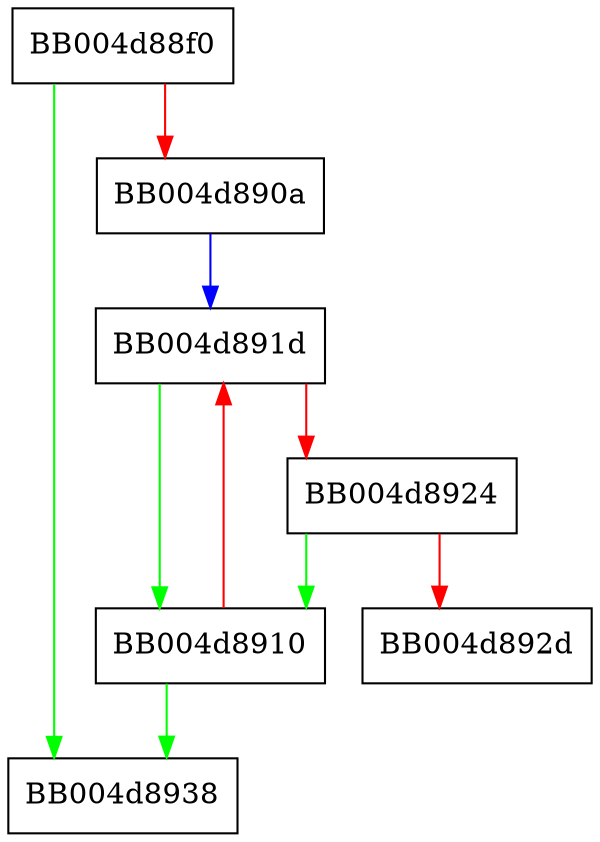 digraph SSL_CTX_has_client_custom_ext {
  node [shape="box"];
  graph [splines=ortho];
  BB004d88f0 -> BB004d8938 [color="green"];
  BB004d88f0 -> BB004d890a [color="red"];
  BB004d890a -> BB004d891d [color="blue"];
  BB004d8910 -> BB004d8938 [color="green"];
  BB004d8910 -> BB004d891d [color="red"];
  BB004d891d -> BB004d8910 [color="green"];
  BB004d891d -> BB004d8924 [color="red"];
  BB004d8924 -> BB004d8910 [color="green"];
  BB004d8924 -> BB004d892d [color="red"];
}